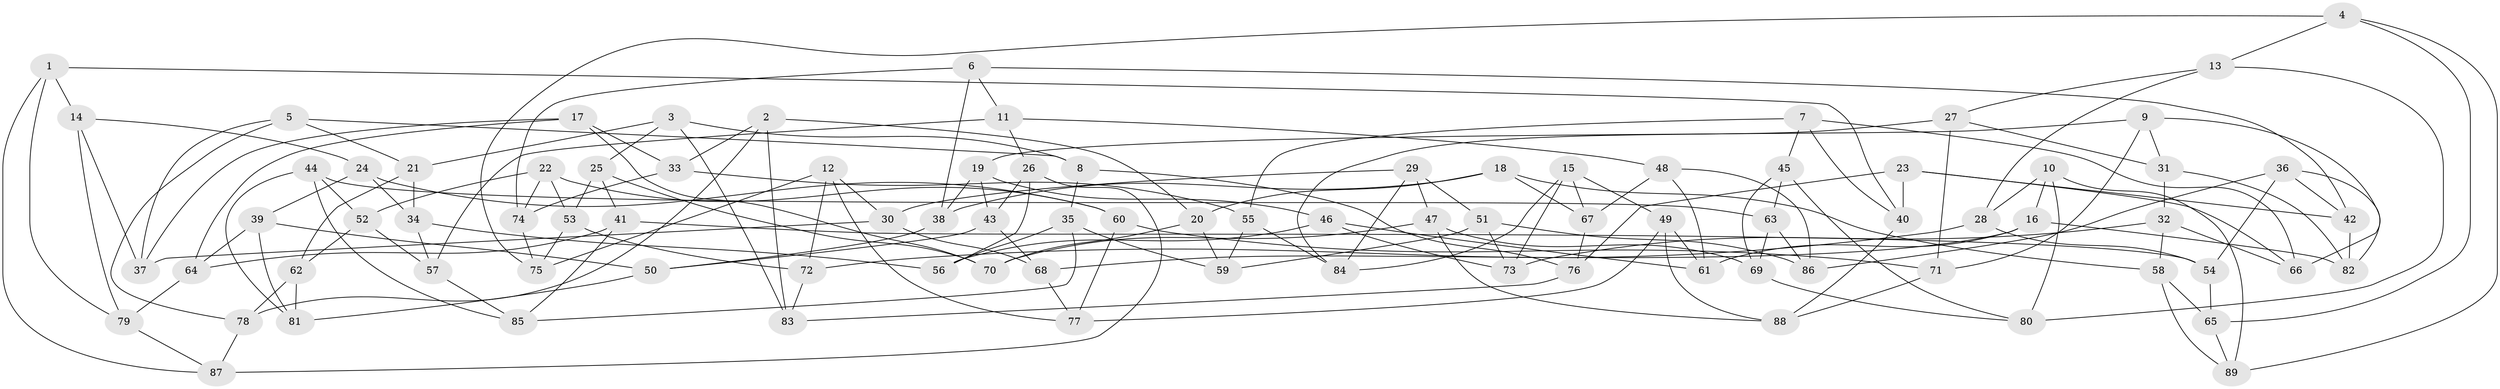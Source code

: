 // coarse degree distribution, {3: 0.1509433962264151, 4: 0.5094339622641509, 7: 0.05660377358490566, 5: 0.16981132075471697, 6: 0.018867924528301886, 10: 0.018867924528301886, 8: 0.05660377358490566, 2: 0.018867924528301886}
// Generated by graph-tools (version 1.1) at 2025/01/03/04/25 22:01:04]
// undirected, 89 vertices, 178 edges
graph export_dot {
graph [start="1"]
  node [color=gray90,style=filled];
  1;
  2;
  3;
  4;
  5;
  6;
  7;
  8;
  9;
  10;
  11;
  12;
  13;
  14;
  15;
  16;
  17;
  18;
  19;
  20;
  21;
  22;
  23;
  24;
  25;
  26;
  27;
  28;
  29;
  30;
  31;
  32;
  33;
  34;
  35;
  36;
  37;
  38;
  39;
  40;
  41;
  42;
  43;
  44;
  45;
  46;
  47;
  48;
  49;
  50;
  51;
  52;
  53;
  54;
  55;
  56;
  57;
  58;
  59;
  60;
  61;
  62;
  63;
  64;
  65;
  66;
  67;
  68;
  69;
  70;
  71;
  72;
  73;
  74;
  75;
  76;
  77;
  78;
  79;
  80;
  81;
  82;
  83;
  84;
  85;
  86;
  87;
  88;
  89;
  1 -- 40;
  1 -- 14;
  1 -- 87;
  1 -- 79;
  2 -- 83;
  2 -- 20;
  2 -- 33;
  2 -- 78;
  3 -- 25;
  3 -- 21;
  3 -- 83;
  3 -- 8;
  4 -- 89;
  4 -- 13;
  4 -- 65;
  4 -- 75;
  5 -- 21;
  5 -- 8;
  5 -- 37;
  5 -- 78;
  6 -- 38;
  6 -- 42;
  6 -- 11;
  6 -- 74;
  7 -- 66;
  7 -- 55;
  7 -- 45;
  7 -- 40;
  8 -- 76;
  8 -- 35;
  9 -- 71;
  9 -- 19;
  9 -- 31;
  9 -- 66;
  10 -- 80;
  10 -- 16;
  10 -- 28;
  10 -- 89;
  11 -- 26;
  11 -- 48;
  11 -- 57;
  12 -- 77;
  12 -- 75;
  12 -- 72;
  12 -- 30;
  13 -- 28;
  13 -- 27;
  13 -- 80;
  14 -- 24;
  14 -- 37;
  14 -- 79;
  15 -- 84;
  15 -- 67;
  15 -- 49;
  15 -- 73;
  16 -- 82;
  16 -- 68;
  16 -- 61;
  17 -- 33;
  17 -- 70;
  17 -- 37;
  17 -- 64;
  18 -- 67;
  18 -- 20;
  18 -- 38;
  18 -- 58;
  19 -- 38;
  19 -- 43;
  19 -- 46;
  20 -- 70;
  20 -- 59;
  21 -- 34;
  21 -- 62;
  22 -- 52;
  22 -- 53;
  22 -- 60;
  22 -- 74;
  23 -- 42;
  23 -- 76;
  23 -- 40;
  23 -- 66;
  24 -- 60;
  24 -- 39;
  24 -- 34;
  25 -- 53;
  25 -- 70;
  25 -- 41;
  26 -- 56;
  26 -- 43;
  26 -- 87;
  27 -- 84;
  27 -- 31;
  27 -- 71;
  28 -- 72;
  28 -- 54;
  29 -- 51;
  29 -- 47;
  29 -- 84;
  29 -- 30;
  30 -- 68;
  30 -- 37;
  31 -- 82;
  31 -- 32;
  32 -- 73;
  32 -- 66;
  32 -- 58;
  33 -- 55;
  33 -- 74;
  34 -- 56;
  34 -- 57;
  35 -- 85;
  35 -- 59;
  35 -- 56;
  36 -- 42;
  36 -- 82;
  36 -- 86;
  36 -- 54;
  38 -- 50;
  39 -- 50;
  39 -- 81;
  39 -- 64;
  40 -- 88;
  41 -- 54;
  41 -- 64;
  41 -- 85;
  42 -- 82;
  43 -- 68;
  43 -- 50;
  44 -- 63;
  44 -- 81;
  44 -- 52;
  44 -- 85;
  45 -- 63;
  45 -- 69;
  45 -- 80;
  46 -- 73;
  46 -- 61;
  46 -- 56;
  47 -- 69;
  47 -- 70;
  47 -- 88;
  48 -- 61;
  48 -- 86;
  48 -- 67;
  49 -- 61;
  49 -- 88;
  49 -- 77;
  50 -- 81;
  51 -- 86;
  51 -- 59;
  51 -- 73;
  52 -- 62;
  52 -- 57;
  53 -- 75;
  53 -- 72;
  54 -- 65;
  55 -- 84;
  55 -- 59;
  57 -- 85;
  58 -- 89;
  58 -- 65;
  60 -- 71;
  60 -- 77;
  62 -- 81;
  62 -- 78;
  63 -- 69;
  63 -- 86;
  64 -- 79;
  65 -- 89;
  67 -- 76;
  68 -- 77;
  69 -- 80;
  71 -- 88;
  72 -- 83;
  74 -- 75;
  76 -- 83;
  78 -- 87;
  79 -- 87;
}
